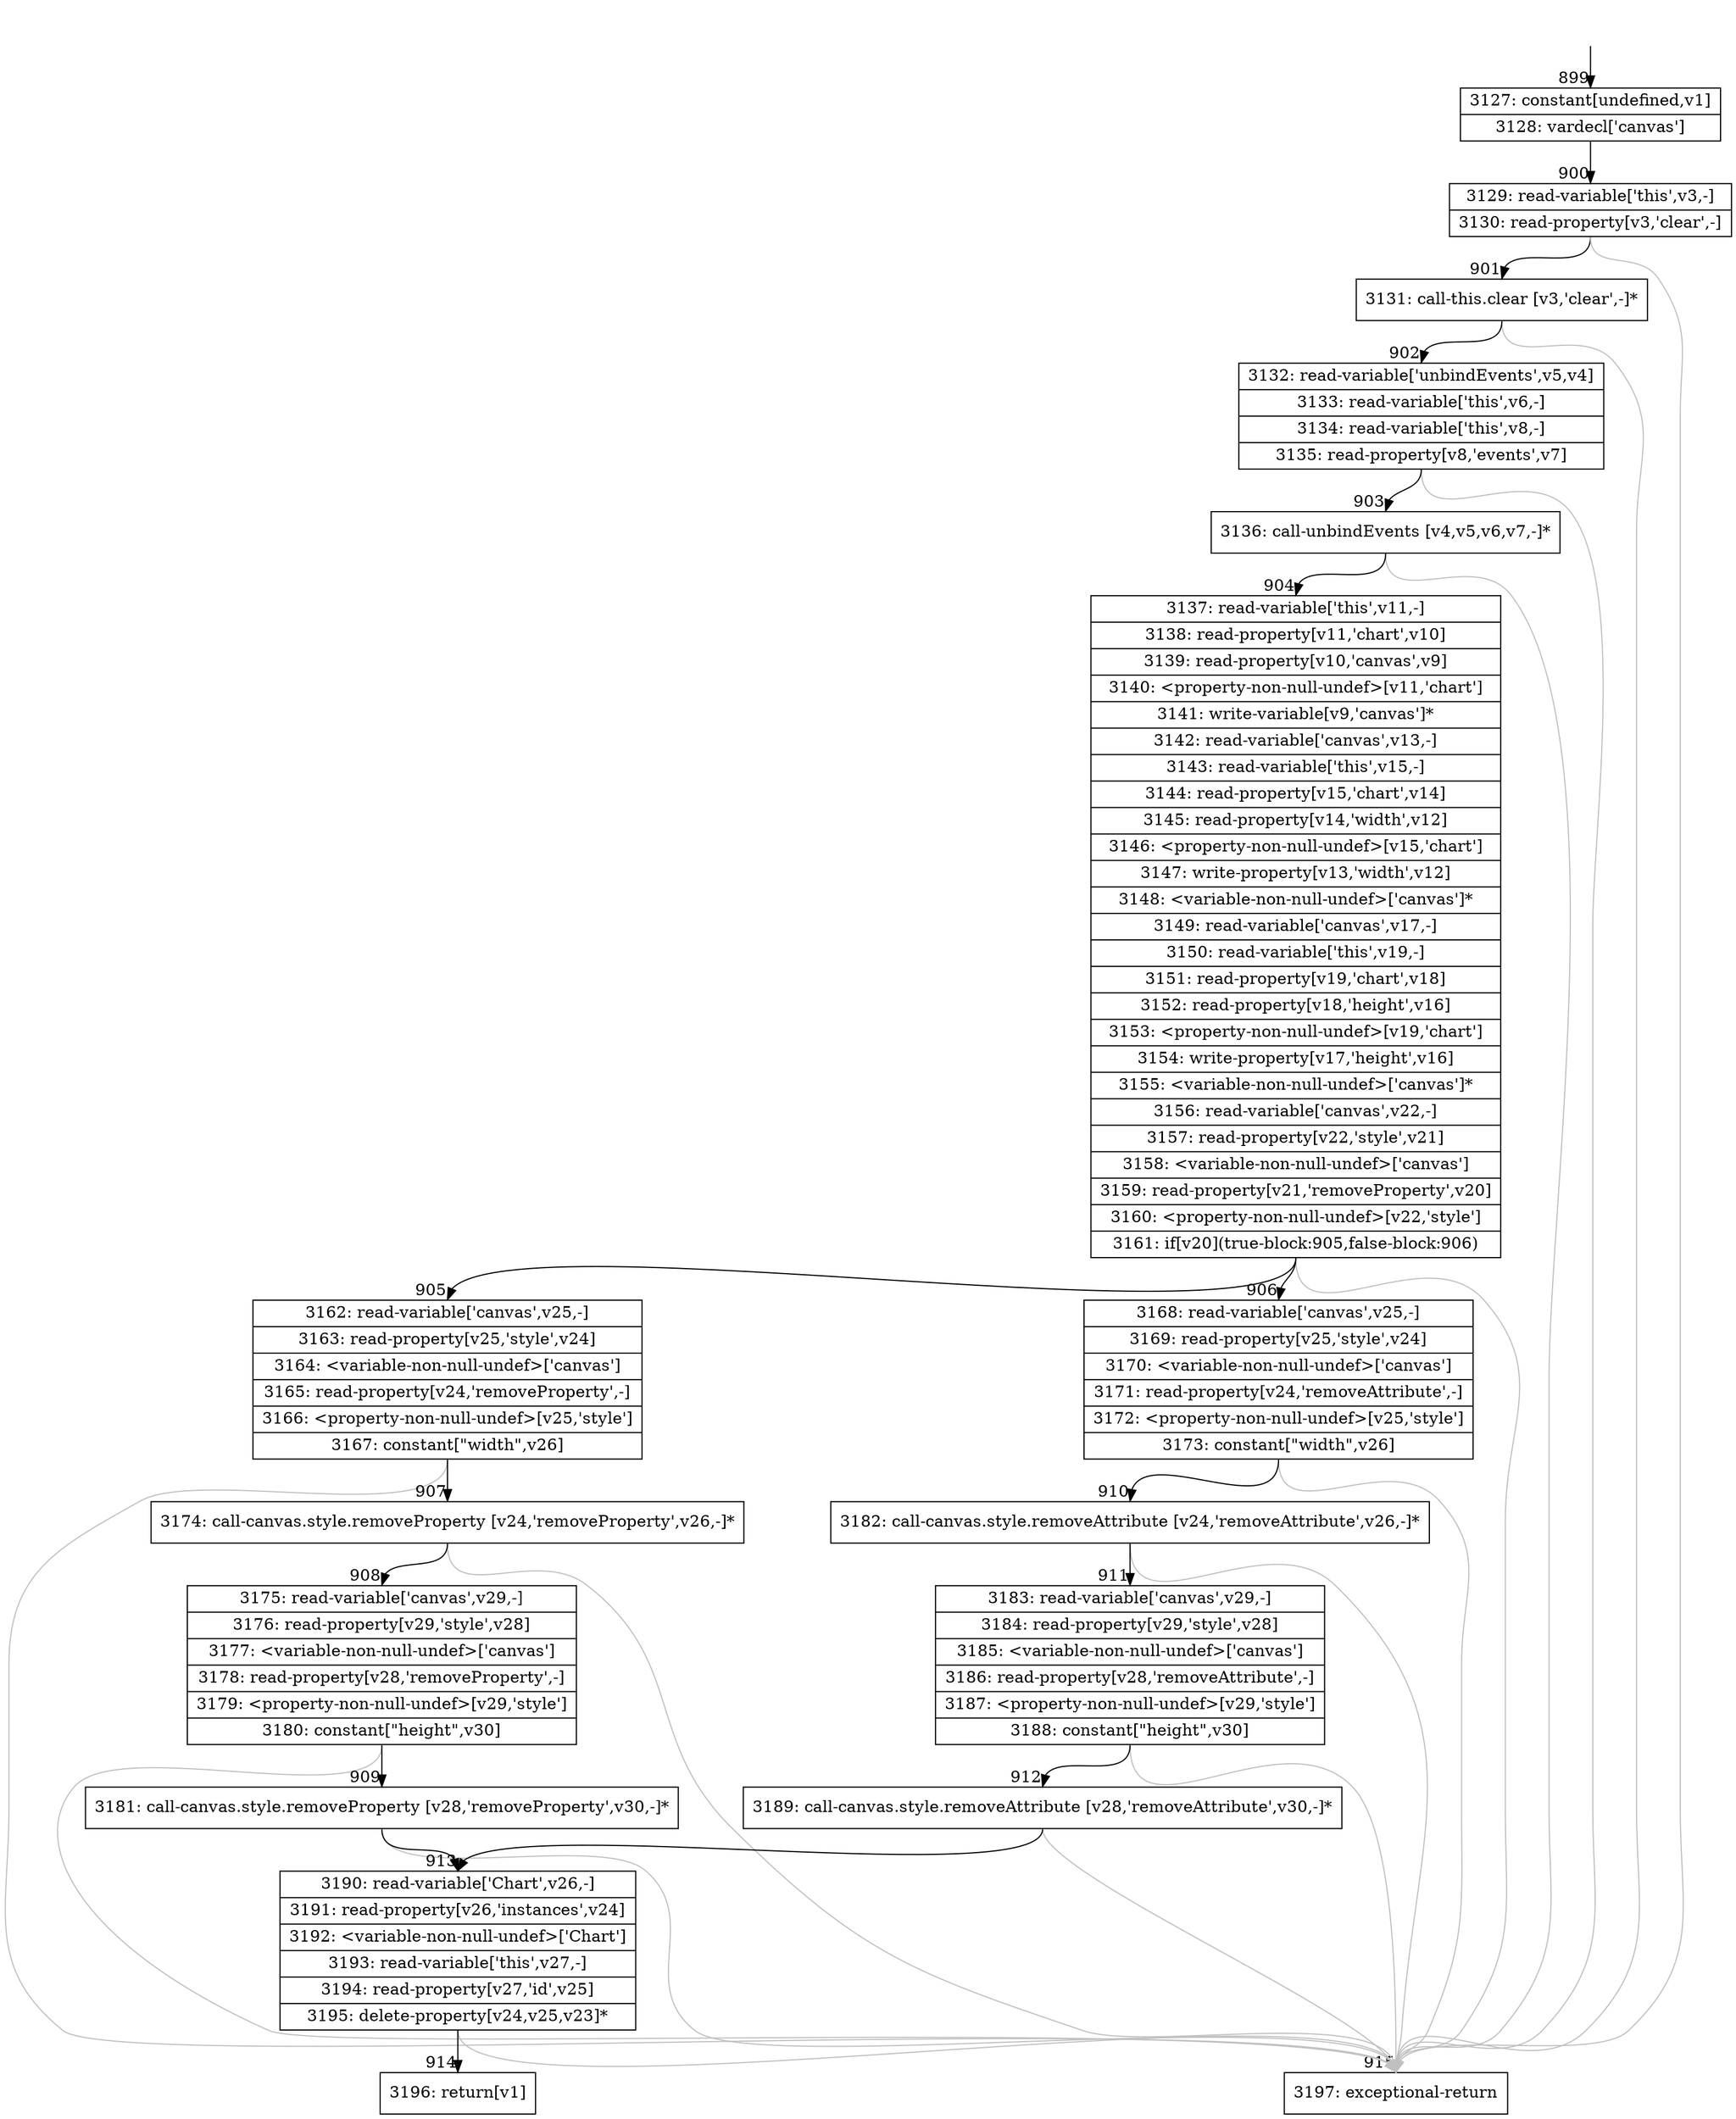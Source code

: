 digraph {
rankdir="TD"
BB_entry100[shape=none,label=""];
BB_entry100 -> BB899 [tailport=s, headport=n, headlabel="    899"]
BB899 [shape=record label="{3127: constant[undefined,v1]|3128: vardecl['canvas']}" ] 
BB899 -> BB900 [tailport=s, headport=n, headlabel="      900"]
BB900 [shape=record label="{3129: read-variable['this',v3,-]|3130: read-property[v3,'clear',-]}" ] 
BB900 -> BB901 [tailport=s, headport=n, headlabel="      901"]
BB900 -> BB915 [tailport=s, headport=n, color=gray, headlabel="      915"]
BB901 [shape=record label="{3131: call-this.clear [v3,'clear',-]*}" ] 
BB901 -> BB902 [tailport=s, headport=n, headlabel="      902"]
BB901 -> BB915 [tailport=s, headport=n, color=gray]
BB902 [shape=record label="{3132: read-variable['unbindEvents',v5,v4]|3133: read-variable['this',v6,-]|3134: read-variable['this',v8,-]|3135: read-property[v8,'events',v7]}" ] 
BB902 -> BB903 [tailport=s, headport=n, headlabel="      903"]
BB902 -> BB915 [tailport=s, headport=n, color=gray]
BB903 [shape=record label="{3136: call-unbindEvents [v4,v5,v6,v7,-]*}" ] 
BB903 -> BB904 [tailport=s, headport=n, headlabel="      904"]
BB903 -> BB915 [tailport=s, headport=n, color=gray]
BB904 [shape=record label="{3137: read-variable['this',v11,-]|3138: read-property[v11,'chart',v10]|3139: read-property[v10,'canvas',v9]|3140: \<property-non-null-undef\>[v11,'chart']|3141: write-variable[v9,'canvas']*|3142: read-variable['canvas',v13,-]|3143: read-variable['this',v15,-]|3144: read-property[v15,'chart',v14]|3145: read-property[v14,'width',v12]|3146: \<property-non-null-undef\>[v15,'chart']|3147: write-property[v13,'width',v12]|3148: \<variable-non-null-undef\>['canvas']*|3149: read-variable['canvas',v17,-]|3150: read-variable['this',v19,-]|3151: read-property[v19,'chart',v18]|3152: read-property[v18,'height',v16]|3153: \<property-non-null-undef\>[v19,'chart']|3154: write-property[v17,'height',v16]|3155: \<variable-non-null-undef\>['canvas']*|3156: read-variable['canvas',v22,-]|3157: read-property[v22,'style',v21]|3158: \<variable-non-null-undef\>['canvas']|3159: read-property[v21,'removeProperty',v20]|3160: \<property-non-null-undef\>[v22,'style']|3161: if[v20](true-block:905,false-block:906)}" ] 
BB904 -> BB905 [tailport=s, headport=n, headlabel="      905"]
BB904 -> BB906 [tailport=s, headport=n, headlabel="      906"]
BB904 -> BB915 [tailport=s, headport=n, color=gray]
BB905 [shape=record label="{3162: read-variable['canvas',v25,-]|3163: read-property[v25,'style',v24]|3164: \<variable-non-null-undef\>['canvas']|3165: read-property[v24,'removeProperty',-]|3166: \<property-non-null-undef\>[v25,'style']|3167: constant[\"width\",v26]}" ] 
BB905 -> BB907 [tailport=s, headport=n, headlabel="      907"]
BB905 -> BB915 [tailport=s, headport=n, color=gray]
BB906 [shape=record label="{3168: read-variable['canvas',v25,-]|3169: read-property[v25,'style',v24]|3170: \<variable-non-null-undef\>['canvas']|3171: read-property[v24,'removeAttribute',-]|3172: \<property-non-null-undef\>[v25,'style']|3173: constant[\"width\",v26]}" ] 
BB906 -> BB910 [tailport=s, headport=n, headlabel="      910"]
BB906 -> BB915 [tailport=s, headport=n, color=gray]
BB907 [shape=record label="{3174: call-canvas.style.removeProperty [v24,'removeProperty',v26,-]*}" ] 
BB907 -> BB908 [tailport=s, headport=n, headlabel="      908"]
BB907 -> BB915 [tailport=s, headport=n, color=gray]
BB908 [shape=record label="{3175: read-variable['canvas',v29,-]|3176: read-property[v29,'style',v28]|3177: \<variable-non-null-undef\>['canvas']|3178: read-property[v28,'removeProperty',-]|3179: \<property-non-null-undef\>[v29,'style']|3180: constant[\"height\",v30]}" ] 
BB908 -> BB909 [tailport=s, headport=n, headlabel="      909"]
BB908 -> BB915 [tailport=s, headport=n, color=gray]
BB909 [shape=record label="{3181: call-canvas.style.removeProperty [v28,'removeProperty',v30,-]*}" ] 
BB909 -> BB913 [tailport=s, headport=n, headlabel="      913"]
BB909 -> BB915 [tailport=s, headport=n, color=gray]
BB910 [shape=record label="{3182: call-canvas.style.removeAttribute [v24,'removeAttribute',v26,-]*}" ] 
BB910 -> BB911 [tailport=s, headport=n, headlabel="      911"]
BB910 -> BB915 [tailport=s, headport=n, color=gray]
BB911 [shape=record label="{3183: read-variable['canvas',v29,-]|3184: read-property[v29,'style',v28]|3185: \<variable-non-null-undef\>['canvas']|3186: read-property[v28,'removeAttribute',-]|3187: \<property-non-null-undef\>[v29,'style']|3188: constant[\"height\",v30]}" ] 
BB911 -> BB912 [tailport=s, headport=n, headlabel="      912"]
BB911 -> BB915 [tailport=s, headport=n, color=gray]
BB912 [shape=record label="{3189: call-canvas.style.removeAttribute [v28,'removeAttribute',v30,-]*}" ] 
BB912 -> BB913 [tailport=s, headport=n]
BB912 -> BB915 [tailport=s, headport=n, color=gray]
BB913 [shape=record label="{3190: read-variable['Chart',v26,-]|3191: read-property[v26,'instances',v24]|3192: \<variable-non-null-undef\>['Chart']|3193: read-variable['this',v27,-]|3194: read-property[v27,'id',v25]|3195: delete-property[v24,v25,v23]*}" ] 
BB913 -> BB914 [tailport=s, headport=n, headlabel="      914"]
BB913 -> BB915 [tailport=s, headport=n, color=gray]
BB914 [shape=record label="{3196: return[v1]}" ] 
BB915 [shape=record label="{3197: exceptional-return}" ] 
//#$~ 908
}
